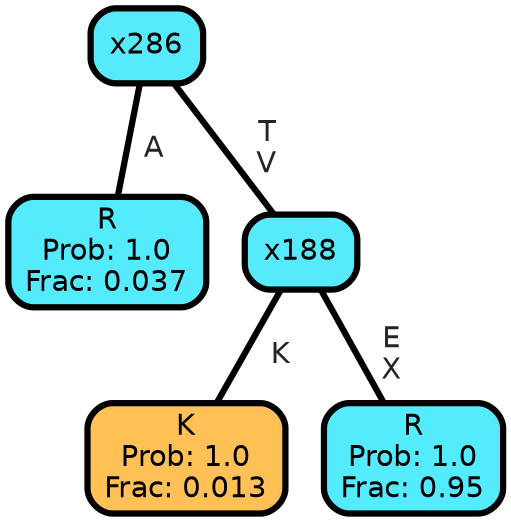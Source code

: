 graph Tree {
node [shape=box, style="filled, rounded",color="black",penwidth="3",fontcolor="black",                 fontname=helvetica] ;
graph [ranksep="0 equally", splines=straight,                 bgcolor=transparent, dpi=200] ;
edge [fontname=helvetica, fontweight=bold,fontcolor=grey14,color=black] ;
0 [label="R
Prob: 1.0
Frac: 0.037", fillcolor="#55ebff"] ;
1 [label="x286", fillcolor="#57eafc"] ;
2 [label="K
Prob: 1.0
Frac: 0.013", fillcolor="#ffc155"] ;
3 [label="x188", fillcolor="#57eafc"] ;
4 [label="R
Prob: 1.0
Frac: 0.95", fillcolor="#55ebff"] ;
1 -- 0 [label=" A",penwidth=3] ;
1 -- 3 [label=" T\n V",penwidth=3] ;
3 -- 2 [label=" K",penwidth=3] ;
3 -- 4 [label=" E\n X",penwidth=3] ;
{rank = same;}}